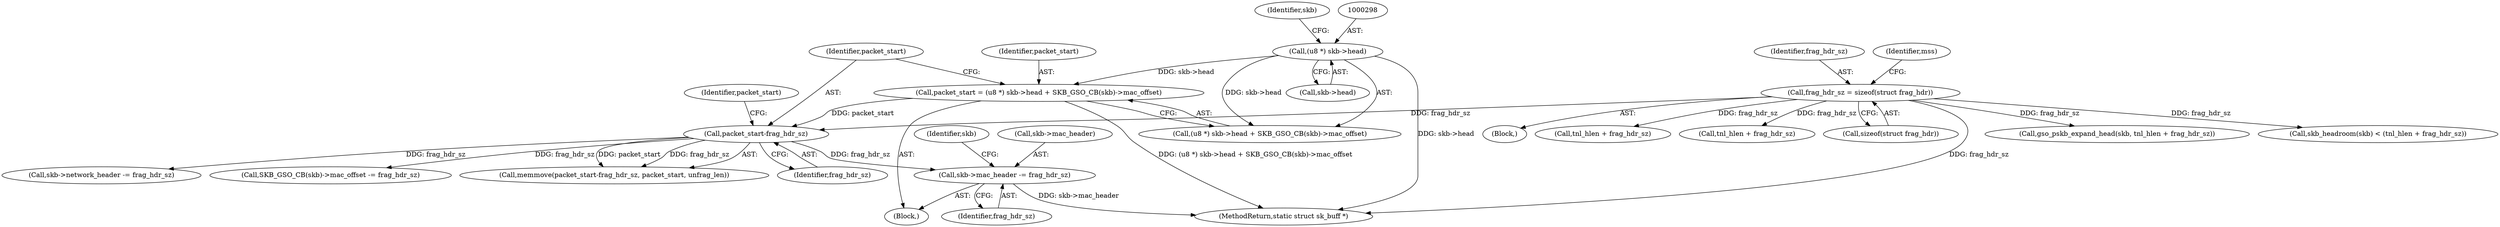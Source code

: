 digraph "0_linux_0e033e04c2678dbbe74a46b23fffb7bb918c288e@pointer" {
"1000318" [label="(Call,skb->mac_header -= frag_hdr_sz)"];
"1000307" [label="(Call,packet_start-frag_hdr_sz)"];
"1000294" [label="(Call,packet_start = (u8 *) skb->head + SKB_GSO_CB(skb)->mac_offset)"];
"1000297" [label="(Call,(u8 *) skb->head)"];
"1000123" [label="(Call,frag_hdr_sz = sizeof(struct frag_hdr))"];
"1000309" [label="(Identifier,frag_hdr_sz)"];
"1000297" [label="(Call,(u8 *) skb->head)"];
"1000310" [label="(Identifier,packet_start)"];
"1000323" [label="(Call,skb->network_header -= frag_hdr_sz)"];
"1000318" [label="(Call,skb->mac_header -= frag_hdr_sz)"];
"1000263" [label="(Call,gso_pskb_expand_head(skb, tnl_hlen + frag_hdr_sz))"];
"1000213" [label="(Block,)"];
"1000325" [label="(Identifier,skb)"];
"1000255" [label="(Call,skb_headroom(skb) < (tnl_hlen + frag_hdr_sz))"];
"1000322" [label="(Identifier,frag_hdr_sz)"];
"1000319" [label="(Call,skb->mac_header)"];
"1000123" [label="(Call,frag_hdr_sz = sizeof(struct frag_hdr))"];
"1000294" [label="(Call,packet_start = (u8 *) skb->head + SKB_GSO_CB(skb)->mac_offset)"];
"1000312" [label="(Call,SKB_GSO_CB(skb)->mac_offset -= frag_hdr_sz)"];
"1000265" [label="(Call,tnl_hlen + frag_hdr_sz)"];
"1000295" [label="(Identifier,packet_start)"];
"1000131" [label="(Identifier,mss)"];
"1000258" [label="(Call,tnl_hlen + frag_hdr_sz)"];
"1000360" [label="(MethodReturn,static struct sk_buff *)"];
"1000307" [label="(Call,packet_start-frag_hdr_sz)"];
"1000306" [label="(Call,memmove(packet_start-frag_hdr_sz, packet_start, unfrag_len))"];
"1000304" [label="(Identifier,skb)"];
"1000299" [label="(Call,skb->head)"];
"1000308" [label="(Identifier,packet_start)"];
"1000296" [label="(Call,(u8 *) skb->head + SKB_GSO_CB(skb)->mac_offset)"];
"1000125" [label="(Call,sizeof(struct frag_hdr))"];
"1000124" [label="(Identifier,frag_hdr_sz)"];
"1000108" [label="(Block,)"];
"1000318" -> "1000213"  [label="AST: "];
"1000318" -> "1000322"  [label="CFG: "];
"1000319" -> "1000318"  [label="AST: "];
"1000322" -> "1000318"  [label="AST: "];
"1000325" -> "1000318"  [label="CFG: "];
"1000318" -> "1000360"  [label="DDG: skb->mac_header"];
"1000307" -> "1000318"  [label="DDG: frag_hdr_sz"];
"1000307" -> "1000306"  [label="AST: "];
"1000307" -> "1000309"  [label="CFG: "];
"1000308" -> "1000307"  [label="AST: "];
"1000309" -> "1000307"  [label="AST: "];
"1000310" -> "1000307"  [label="CFG: "];
"1000307" -> "1000306"  [label="DDG: packet_start"];
"1000307" -> "1000306"  [label="DDG: frag_hdr_sz"];
"1000294" -> "1000307"  [label="DDG: packet_start"];
"1000123" -> "1000307"  [label="DDG: frag_hdr_sz"];
"1000307" -> "1000312"  [label="DDG: frag_hdr_sz"];
"1000307" -> "1000323"  [label="DDG: frag_hdr_sz"];
"1000294" -> "1000213"  [label="AST: "];
"1000294" -> "1000296"  [label="CFG: "];
"1000295" -> "1000294"  [label="AST: "];
"1000296" -> "1000294"  [label="AST: "];
"1000308" -> "1000294"  [label="CFG: "];
"1000294" -> "1000360"  [label="DDG: (u8 *) skb->head + SKB_GSO_CB(skb)->mac_offset"];
"1000297" -> "1000294"  [label="DDG: skb->head"];
"1000297" -> "1000296"  [label="AST: "];
"1000297" -> "1000299"  [label="CFG: "];
"1000298" -> "1000297"  [label="AST: "];
"1000299" -> "1000297"  [label="AST: "];
"1000304" -> "1000297"  [label="CFG: "];
"1000297" -> "1000360"  [label="DDG: skb->head"];
"1000297" -> "1000296"  [label="DDG: skb->head"];
"1000123" -> "1000108"  [label="AST: "];
"1000123" -> "1000125"  [label="CFG: "];
"1000124" -> "1000123"  [label="AST: "];
"1000125" -> "1000123"  [label="AST: "];
"1000131" -> "1000123"  [label="CFG: "];
"1000123" -> "1000360"  [label="DDG: frag_hdr_sz"];
"1000123" -> "1000255"  [label="DDG: frag_hdr_sz"];
"1000123" -> "1000258"  [label="DDG: frag_hdr_sz"];
"1000123" -> "1000263"  [label="DDG: frag_hdr_sz"];
"1000123" -> "1000265"  [label="DDG: frag_hdr_sz"];
}
